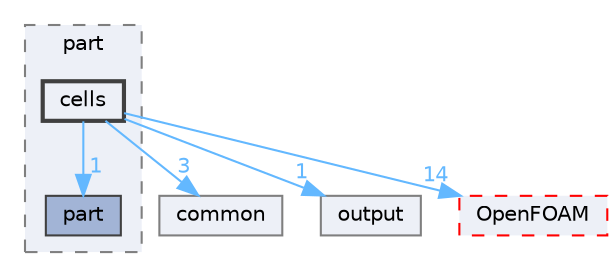 digraph "src/fileFormats/ensight/part/cells"
{
 // LATEX_PDF_SIZE
  bgcolor="transparent";
  edge [fontname=Helvetica,fontsize=10,labelfontname=Helvetica,labelfontsize=10];
  node [fontname=Helvetica,fontsize=10,shape=box,height=0.2,width=0.4];
  compound=true
  subgraph clusterdir_e4f2c97cd698c11f1df91570802845fc {
    graph [ bgcolor="#edf0f7", pencolor="grey50", label="part", fontname=Helvetica,fontsize=10 style="filled,dashed", URL="dir_e4f2c97cd698c11f1df91570802845fc.html",tooltip=""]
  dir_0ea293fddd8292e671d38a2bdeaa87e4 [label="part", fillcolor="#a2b4d6", color="grey25", style="filled", URL="dir_0ea293fddd8292e671d38a2bdeaa87e4.html",tooltip=""];
  dir_45fb8582864de14e041fb5693ec91f4f [label="cells", fillcolor="#edf0f7", color="grey25", style="filled,bold", URL="dir_45fb8582864de14e041fb5693ec91f4f.html",tooltip=""];
  }
  dir_354aa7fa7c4f301d2b135419536f9e99 [label="common", fillcolor="#edf0f7", color="grey50", style="filled", URL="dir_354aa7fa7c4f301d2b135419536f9e99.html",tooltip=""];
  dir_5188635010b9cd2c7e8c48584acda7a7 [label="output", fillcolor="#edf0f7", color="grey50", style="filled", URL="dir_5188635010b9cd2c7e8c48584acda7a7.html",tooltip=""];
  dir_c5473ff19b20e6ec4dfe5c310b3778a8 [label="OpenFOAM", fillcolor="#edf0f7", color="red", style="filled,dashed", URL="dir_c5473ff19b20e6ec4dfe5c310b3778a8.html",tooltip=""];
  dir_45fb8582864de14e041fb5693ec91f4f->dir_0ea293fddd8292e671d38a2bdeaa87e4 [headlabel="1", labeldistance=1.5 headhref="dir_000429_002791.html" href="dir_000429_002791.html" color="steelblue1" fontcolor="steelblue1"];
  dir_45fb8582864de14e041fb5693ec91f4f->dir_354aa7fa7c4f301d2b135419536f9e99 [headlabel="3", labeldistance=1.5 headhref="dir_000429_000553.html" href="dir_000429_000553.html" color="steelblue1" fontcolor="steelblue1"];
  dir_45fb8582864de14e041fb5693ec91f4f->dir_5188635010b9cd2c7e8c48584acda7a7 [headlabel="1", labeldistance=1.5 headhref="dir_000429_002738.html" href="dir_000429_002738.html" color="steelblue1" fontcolor="steelblue1"];
  dir_45fb8582864de14e041fb5693ec91f4f->dir_c5473ff19b20e6ec4dfe5c310b3778a8 [headlabel="14", labeldistance=1.5 headhref="dir_000429_002695.html" href="dir_000429_002695.html" color="steelblue1" fontcolor="steelblue1"];
}
